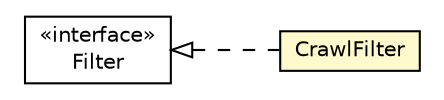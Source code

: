 #!/usr/local/bin/dot
#
# Class diagram 
# Generated by UMLGraph version R5_6-24-gf6e263 (http://www.umlgraph.org/)
#

digraph G {
	edge [fontname="Helvetica",fontsize=10,labelfontname="Helvetica",labelfontsize=10];
	node [fontname="Helvetica",fontsize=10,shape=plaintext];
	nodesep=0.25;
	ranksep=0.5;
	rankdir=LR;
	// com.gwtplatform.crawler.server.CrawlFilter
	c144221 [label=<<table title="com.gwtplatform.crawler.server.CrawlFilter" border="0" cellborder="1" cellspacing="0" cellpadding="2" port="p" bgcolor="lemonChiffon" href="./CrawlFilter.html">
		<tr><td><table border="0" cellspacing="0" cellpadding="1">
<tr><td align="center" balign="center"> CrawlFilter </td></tr>
		</table></td></tr>
		</table>>, URL="./CrawlFilter.html", fontname="Helvetica", fontcolor="black", fontsize=10.0];
	//com.gwtplatform.crawler.server.CrawlFilter implements javax.servlet.Filter
	c144475:p -> c144221:p [dir=back,arrowtail=empty,style=dashed];
	// javax.servlet.Filter
	c144475 [label=<<table title="javax.servlet.Filter" border="0" cellborder="1" cellspacing="0" cellpadding="2" port="p">
		<tr><td><table border="0" cellspacing="0" cellpadding="1">
<tr><td align="center" balign="center"> &#171;interface&#187; </td></tr>
<tr><td align="center" balign="center"> Filter </td></tr>
		</table></td></tr>
		</table>>, URL="null", fontname="Helvetica", fontcolor="black", fontsize=10.0];
}

